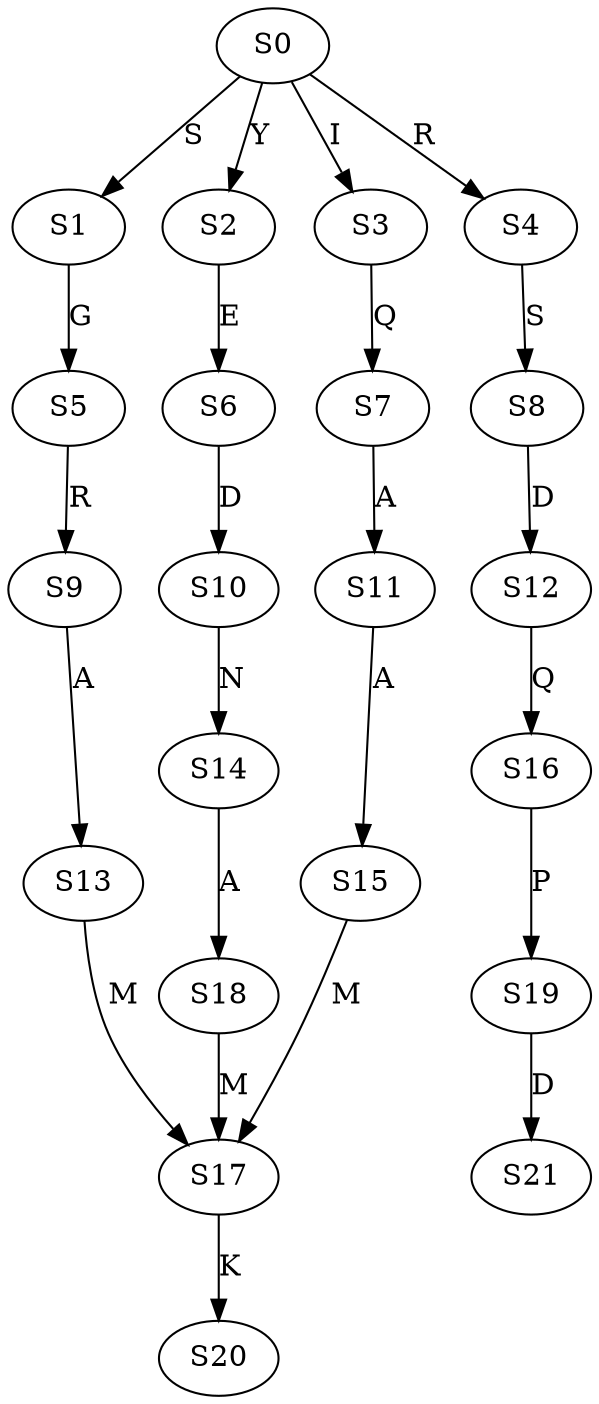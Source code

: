 strict digraph  {
	S0 -> S1 [ label = S ];
	S0 -> S2 [ label = Y ];
	S0 -> S3 [ label = I ];
	S0 -> S4 [ label = R ];
	S1 -> S5 [ label = G ];
	S2 -> S6 [ label = E ];
	S3 -> S7 [ label = Q ];
	S4 -> S8 [ label = S ];
	S5 -> S9 [ label = R ];
	S6 -> S10 [ label = D ];
	S7 -> S11 [ label = A ];
	S8 -> S12 [ label = D ];
	S9 -> S13 [ label = A ];
	S10 -> S14 [ label = N ];
	S11 -> S15 [ label = A ];
	S12 -> S16 [ label = Q ];
	S13 -> S17 [ label = M ];
	S14 -> S18 [ label = A ];
	S15 -> S17 [ label = M ];
	S16 -> S19 [ label = P ];
	S17 -> S20 [ label = K ];
	S18 -> S17 [ label = M ];
	S19 -> S21 [ label = D ];
}

